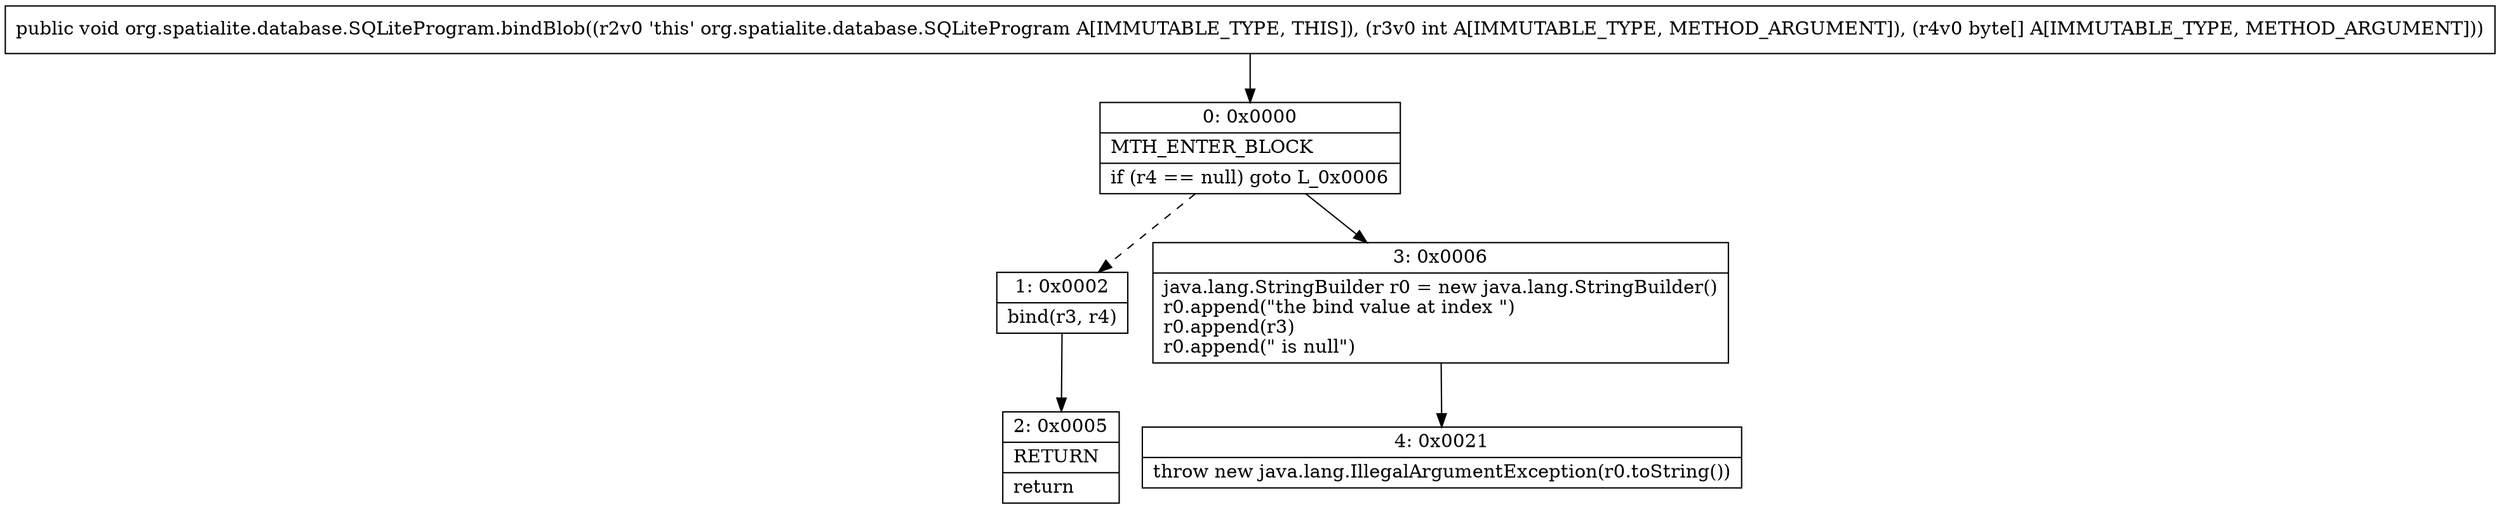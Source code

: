 digraph "CFG fororg.spatialite.database.SQLiteProgram.bindBlob(I[B)V" {
Node_0 [shape=record,label="{0\:\ 0x0000|MTH_ENTER_BLOCK\l|if (r4 == null) goto L_0x0006\l}"];
Node_1 [shape=record,label="{1\:\ 0x0002|bind(r3, r4)\l}"];
Node_2 [shape=record,label="{2\:\ 0x0005|RETURN\l|return\l}"];
Node_3 [shape=record,label="{3\:\ 0x0006|java.lang.StringBuilder r0 = new java.lang.StringBuilder()\lr0.append(\"the bind value at index \")\lr0.append(r3)\lr0.append(\" is null\")\l}"];
Node_4 [shape=record,label="{4\:\ 0x0021|throw new java.lang.IllegalArgumentException(r0.toString())\l}"];
MethodNode[shape=record,label="{public void org.spatialite.database.SQLiteProgram.bindBlob((r2v0 'this' org.spatialite.database.SQLiteProgram A[IMMUTABLE_TYPE, THIS]), (r3v0 int A[IMMUTABLE_TYPE, METHOD_ARGUMENT]), (r4v0 byte[] A[IMMUTABLE_TYPE, METHOD_ARGUMENT])) }"];
MethodNode -> Node_0;
Node_0 -> Node_1[style=dashed];
Node_0 -> Node_3;
Node_1 -> Node_2;
Node_3 -> Node_4;
}

